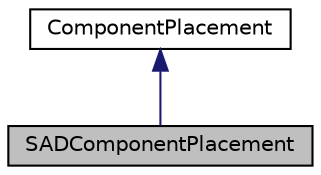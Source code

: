 digraph "SADComponentPlacement"
{
 // INTERACTIVE_SVG=YES
  edge [fontname="Helvetica",fontsize="10",labelfontname="Helvetica",labelfontsize="10"];
  node [fontname="Helvetica",fontsize="10",shape=record];
  Node1 [label="SADComponentPlacement",height=0.2,width=0.4,color="black", fillcolor="grey75", style="filled", fontcolor="black"];
  Node2 -> Node1 [dir="back",color="midnightblue",fontsize="10",style="solid",fontname="Helvetica"];
  Node2 [label="ComponentPlacement",height=0.2,width=0.4,color="black", fillcolor="white", style="filled",URL="$class_component_placement.html",tooltip="class openscaPARSER_API ComponentPlacement "];
}

